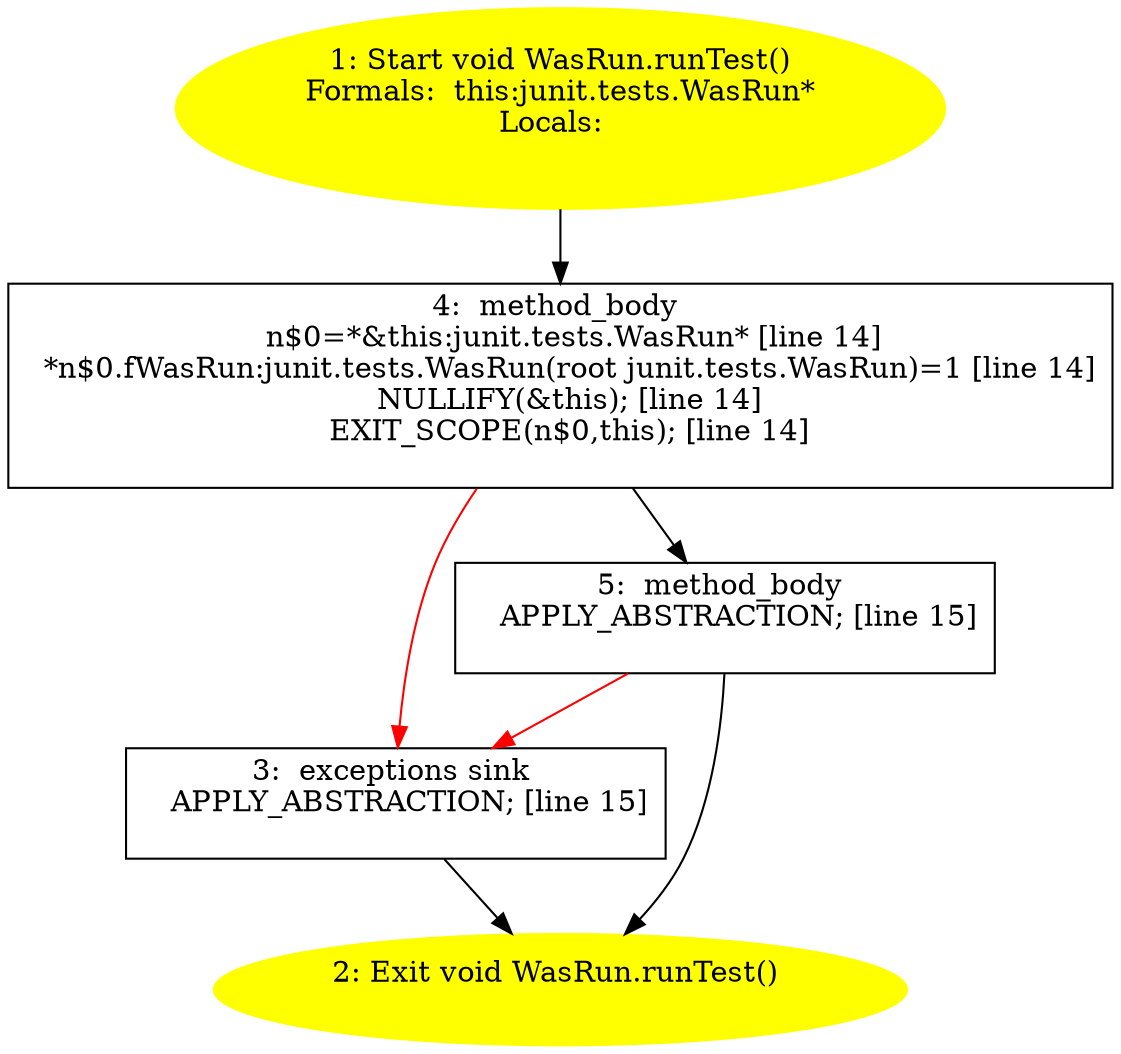 /* @generated */
digraph cfg {
"junit.tests.WasRun.runTest():void.ae95cc04f608efd36cf7f13b05adb080_1" [label="1: Start void WasRun.runTest()\nFormals:  this:junit.tests.WasRun*\nLocals:  \n  " color=yellow style=filled]
	

	 "junit.tests.WasRun.runTest():void.ae95cc04f608efd36cf7f13b05adb080_1" -> "junit.tests.WasRun.runTest():void.ae95cc04f608efd36cf7f13b05adb080_4" ;
"junit.tests.WasRun.runTest():void.ae95cc04f608efd36cf7f13b05adb080_2" [label="2: Exit void WasRun.runTest() \n  " color=yellow style=filled]
	

"junit.tests.WasRun.runTest():void.ae95cc04f608efd36cf7f13b05adb080_3" [label="3:  exceptions sink \n   APPLY_ABSTRACTION; [line 15]\n " shape="box"]
	

	 "junit.tests.WasRun.runTest():void.ae95cc04f608efd36cf7f13b05adb080_3" -> "junit.tests.WasRun.runTest():void.ae95cc04f608efd36cf7f13b05adb080_2" ;
"junit.tests.WasRun.runTest():void.ae95cc04f608efd36cf7f13b05adb080_4" [label="4:  method_body \n   n$0=*&this:junit.tests.WasRun* [line 14]\n  *n$0.fWasRun:junit.tests.WasRun(root junit.tests.WasRun)=1 [line 14]\n  NULLIFY(&this); [line 14]\n  EXIT_SCOPE(n$0,this); [line 14]\n " shape="box"]
	

	 "junit.tests.WasRun.runTest():void.ae95cc04f608efd36cf7f13b05adb080_4" -> "junit.tests.WasRun.runTest():void.ae95cc04f608efd36cf7f13b05adb080_5" ;
	 "junit.tests.WasRun.runTest():void.ae95cc04f608efd36cf7f13b05adb080_4" -> "junit.tests.WasRun.runTest():void.ae95cc04f608efd36cf7f13b05adb080_3" [color="red" ];
"junit.tests.WasRun.runTest():void.ae95cc04f608efd36cf7f13b05adb080_5" [label="5:  method_body \n   APPLY_ABSTRACTION; [line 15]\n " shape="box"]
	

	 "junit.tests.WasRun.runTest():void.ae95cc04f608efd36cf7f13b05adb080_5" -> "junit.tests.WasRun.runTest():void.ae95cc04f608efd36cf7f13b05adb080_2" ;
	 "junit.tests.WasRun.runTest():void.ae95cc04f608efd36cf7f13b05adb080_5" -> "junit.tests.WasRun.runTest():void.ae95cc04f608efd36cf7f13b05adb080_3" [color="red" ];
}
